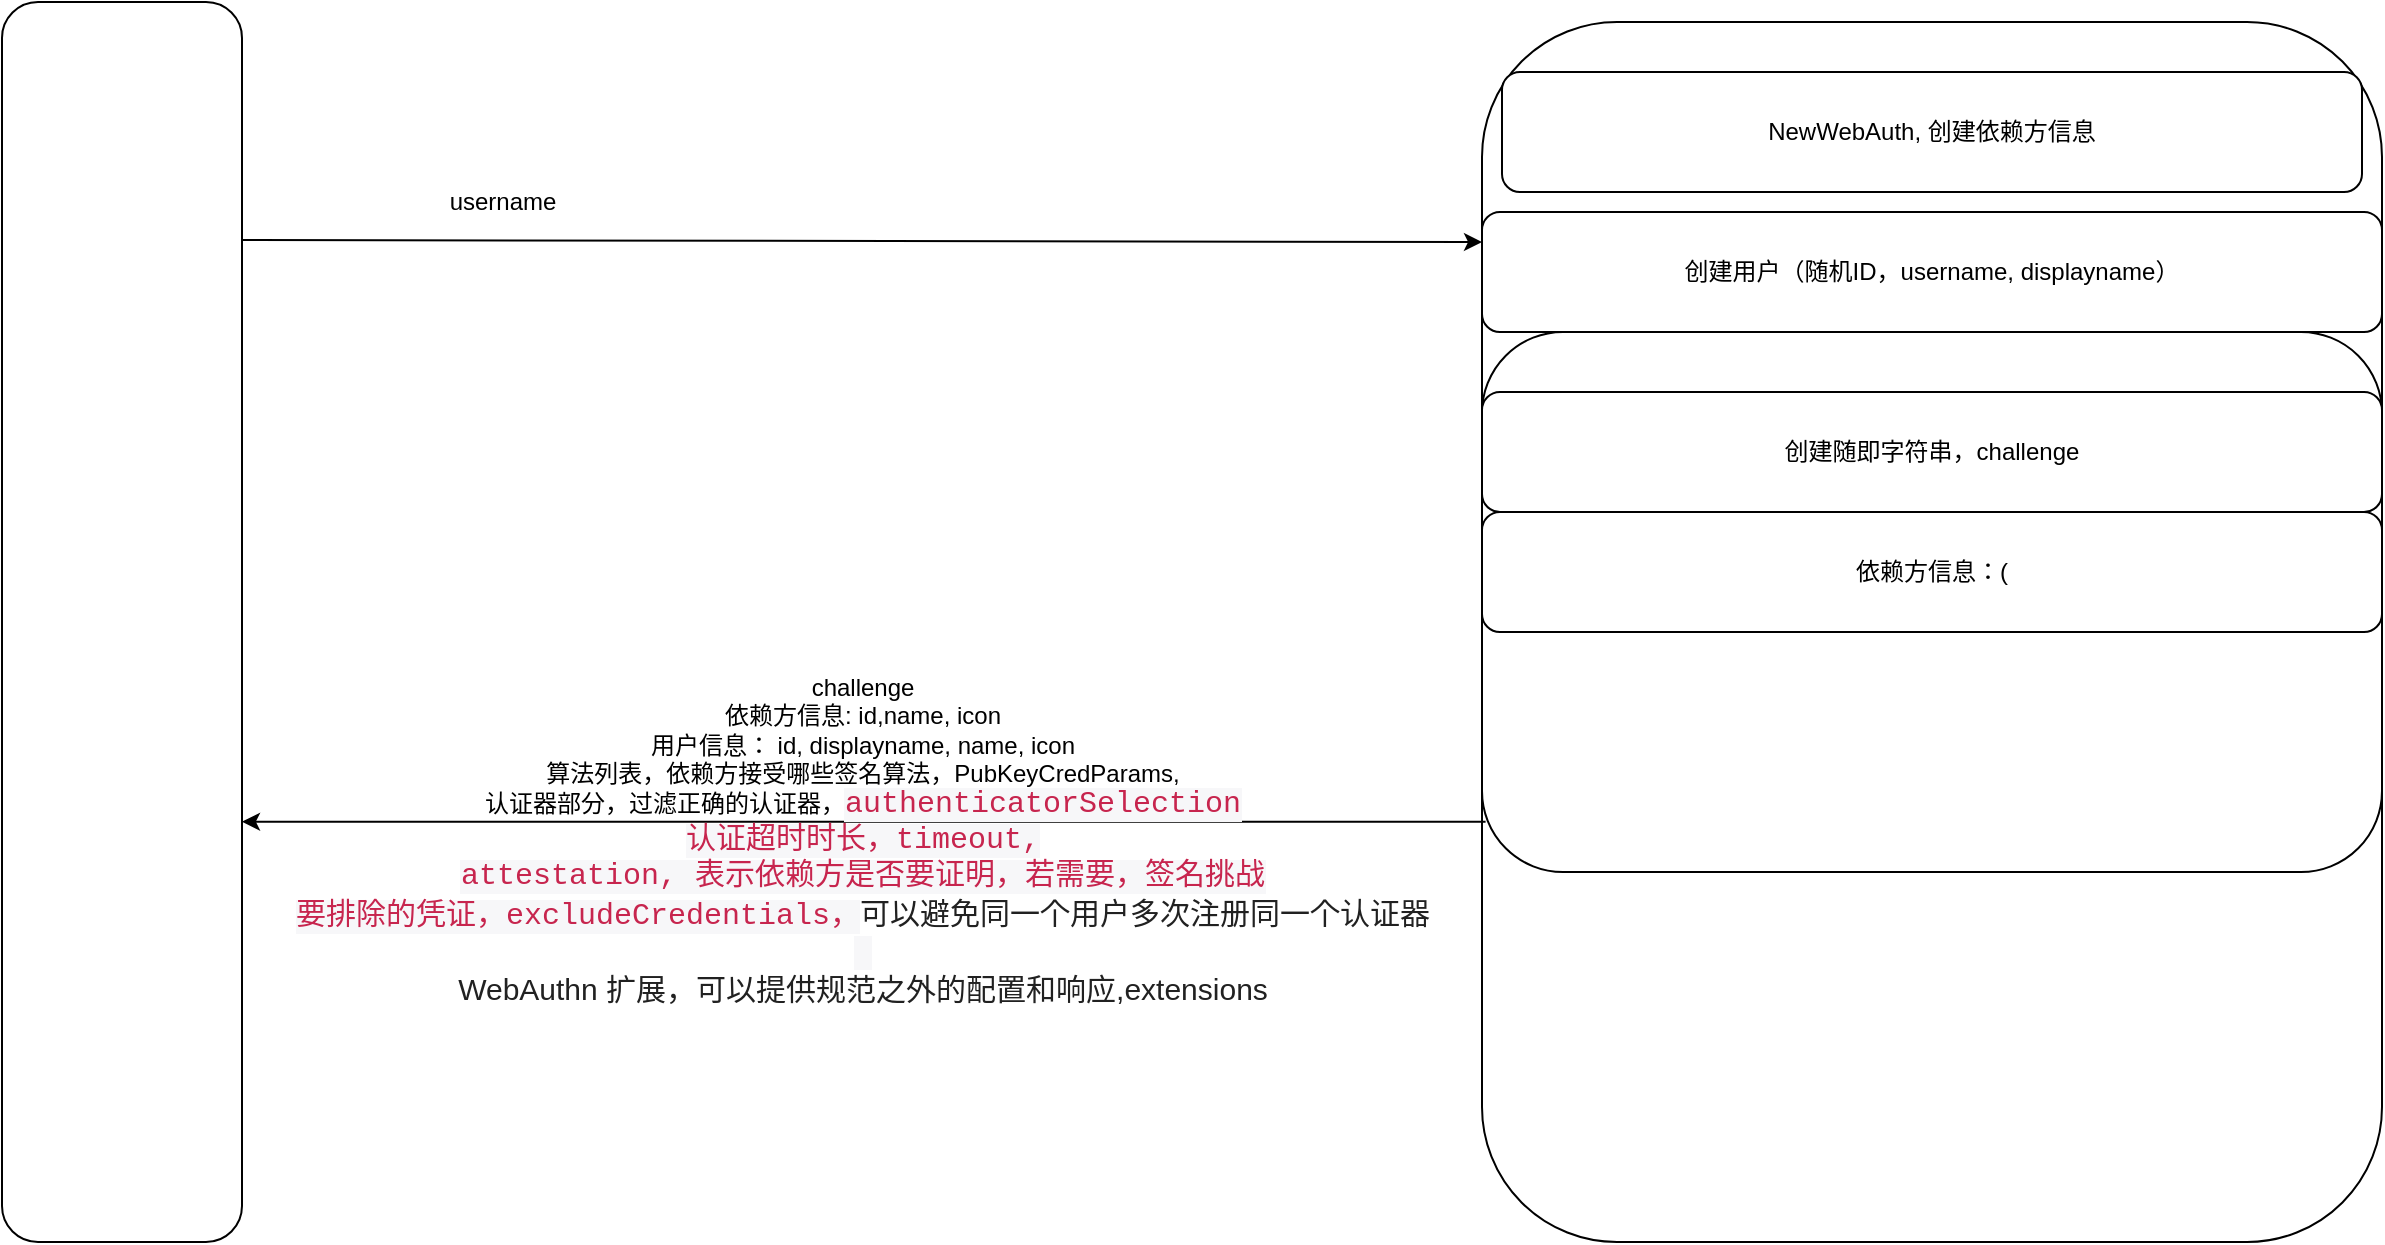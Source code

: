 <mxfile version="14.7.7" type="github">
  <diagram id="6hoWa6Lv_eCr7oknsDba" name="Page-1">
    <mxGraphModel dx="2061" dy="1160" grid="1" gridSize="10" guides="1" tooltips="1" connect="1" arrows="1" fold="1" page="1" pageScale="1" pageWidth="827" pageHeight="1169" math="0" shadow="0">
      <root>
        <mxCell id="0" />
        <mxCell id="1" parent="0" />
        <mxCell id="vvcvrpUPGI63nnQzQDR0-1" value="" style="rounded=1;whiteSpace=wrap;html=1;" vertex="1" parent="1">
          <mxGeometry x="310" y="260" width="120" height="620" as="geometry" />
        </mxCell>
        <mxCell id="vvcvrpUPGI63nnQzQDR0-2" value="" style="rounded=1;whiteSpace=wrap;html=1;" vertex="1" parent="1">
          <mxGeometry x="1050" y="270" width="450" height="610" as="geometry" />
        </mxCell>
        <mxCell id="vvcvrpUPGI63nnQzQDR0-3" value="" style="endArrow=classic;html=1;entryX=0;entryY=0.25;entryDx=0;entryDy=0;" edge="1" parent="1" target="vvcvrpUPGI63nnQzQDR0-5">
          <mxGeometry width="50" height="50" relative="1" as="geometry">
            <mxPoint x="430" y="379" as="sourcePoint" />
            <mxPoint x="750" y="379" as="targetPoint" />
          </mxGeometry>
        </mxCell>
        <mxCell id="vvcvrpUPGI63nnQzQDR0-4" value="username" style="text;html=1;align=center;verticalAlign=middle;resizable=0;points=[];autosize=1;strokeColor=none;" vertex="1" parent="1">
          <mxGeometry x="515" y="350" width="90" height="20" as="geometry" />
        </mxCell>
        <mxCell id="vvcvrpUPGI63nnQzQDR0-5" value="创建用户（随机ID，username, displayname）" style="rounded=1;whiteSpace=wrap;html=1;" vertex="1" parent="1">
          <mxGeometry x="1050" y="365" width="450" height="60" as="geometry" />
        </mxCell>
        <mxCell id="vvcvrpUPGI63nnQzQDR0-6" value="" style="rounded=1;whiteSpace=wrap;html=1;" vertex="1" parent="1">
          <mxGeometry x="1050" y="425" width="450" height="270" as="geometry" />
        </mxCell>
        <mxCell id="vvcvrpUPGI63nnQzQDR0-7" value="创建随即字符串，challenge" style="rounded=1;whiteSpace=wrap;html=1;" vertex="1" parent="1">
          <mxGeometry x="1050" y="455" width="450" height="60" as="geometry" />
        </mxCell>
        <mxCell id="vvcvrpUPGI63nnQzQDR0-9" value="NewWebAuth, 创建依赖方信息" style="rounded=1;whiteSpace=wrap;html=1;" vertex="1" parent="1">
          <mxGeometry x="1060" y="295" width="430" height="60" as="geometry" />
        </mxCell>
        <mxCell id="vvcvrpUPGI63nnQzQDR0-10" value="依赖方信息：(" style="rounded=1;whiteSpace=wrap;html=1;" vertex="1" parent="1">
          <mxGeometry x="1050" y="515" width="450" height="60" as="geometry" />
        </mxCell>
        <mxCell id="vvcvrpUPGI63nnQzQDR0-11" value="" style="endArrow=classic;html=1;entryX=1;entryY=0.661;entryDx=0;entryDy=0;entryPerimeter=0;exitX=0.004;exitY=0.907;exitDx=0;exitDy=0;exitPerimeter=0;" edge="1" parent="1" source="vvcvrpUPGI63nnQzQDR0-6" target="vvcvrpUPGI63nnQzQDR0-1">
          <mxGeometry width="50" height="50" relative="1" as="geometry">
            <mxPoint x="670" y="590" as="sourcePoint" />
            <mxPoint x="720" y="540" as="targetPoint" />
          </mxGeometry>
        </mxCell>
        <mxCell id="vvcvrpUPGI63nnQzQDR0-12" value="challenge&lt;br&gt;依赖方信息: id,name, icon&lt;br&gt;用户信息： id, displayname, name, icon&lt;br&gt;算法列表，依赖方接受哪些签名算法，PubKeyCredParams,&lt;br&gt;认证器部分，过滤正确的认证器，&lt;span style=&quot;color: rgb(199 , 37 , 78) ; font-family: &amp;#34;consolas&amp;#34; , &amp;#34;courier&amp;#34; , &amp;#34;courier new&amp;#34; , monospace ; font-size: 15px ; text-align: left ; background-color: rgb(247 , 247 , 249)&quot;&gt;authenticatorSelection&lt;br&gt;认证超时时长，timeout,&lt;br&gt;&lt;/span&gt;&lt;span style=&quot;color: rgb(199 , 37 , 78) ; font-family: &amp;#34;consolas&amp;#34; , &amp;#34;courier&amp;#34; , &amp;#34;courier new&amp;#34; , monospace ; font-size: 15px ; text-align: left ; background-color: rgb(247 , 247 , 249)&quot;&gt;attestation, 表示依赖方是否要证明，若需要，签名挑战&lt;br&gt;&lt;/span&gt;&lt;span style=&quot;color: rgb(199 , 37 , 78) ; font-family: &amp;#34;consolas&amp;#34; , &amp;#34;courier&amp;#34; , &amp;#34;courier new&amp;#34; , monospace ; font-size: 15px ; text-align: left ; background-color: rgb(247 , 247 , 249)&quot;&gt;要排除的凭证，excludeCredentials，&lt;/span&gt;&lt;span style=&quot;color: rgba(0 , 0 , 0 , 0.87) ; font-family: , &amp;#34;noto sans&amp;#34; , &amp;#34;helvetica neue&amp;#34; , &amp;#34;helvetica&amp;#34; , &amp;#34;nimbus sans l&amp;#34; , &amp;#34;arial&amp;#34; , &amp;#34;liberation sans&amp;#34; , &amp;#34;pingfang sc&amp;#34; , &amp;#34;hiragino sans gb&amp;#34; , &amp;#34;noto sans cjk sc&amp;#34; , &amp;#34;source han sans sc&amp;#34; , &amp;#34;source han sans cn&amp;#34; , &amp;#34;microsoft yahei&amp;#34; , &amp;#34;wenquanyi micro hei&amp;#34; , &amp;#34;wenquanyi zen hei&amp;#34; , &amp;#34;st heiti&amp;#34; , &amp;#34;simhei&amp;#34; , &amp;#34;wenquanyi zen hei sharp&amp;#34; , sans-serif ; font-size: 15px ; text-align: left ; background-color: rgb(255 , 255 , 255)&quot;&gt;可以避免同一个用户多次注册同一个认证器&lt;/span&gt;&lt;span style=&quot;color: rgb(199 , 37 , 78) ; font-family: &amp;#34;consolas&amp;#34; , &amp;#34;courier&amp;#34; , &amp;#34;courier new&amp;#34; , monospace ; font-size: 15px ; text-align: left ; background-color: rgb(247 , 247 , 249)&quot;&gt;&lt;br&gt;&lt;/span&gt;&lt;span style=&quot;color: rgb(199 , 37 , 78) ; font-family: &amp;#34;consolas&amp;#34; , &amp;#34;courier&amp;#34; , &amp;#34;courier new&amp;#34; , monospace ; font-size: 15px ; text-align: left ; background-color: rgb(247 , 247 , 249)&quot;&gt;&amp;nbsp;&lt;br&gt;&lt;/span&gt;&lt;span style=&quot;color: rgba(0 , 0 , 0 , 0.87) ; font-family: , &amp;#34;noto sans&amp;#34; , &amp;#34;helvetica neue&amp;#34; , &amp;#34;helvetica&amp;#34; , &amp;#34;nimbus sans l&amp;#34; , &amp;#34;arial&amp;#34; , &amp;#34;liberation sans&amp;#34; , &amp;#34;pingfang sc&amp;#34; , &amp;#34;hiragino sans gb&amp;#34; , &amp;#34;noto sans cjk sc&amp;#34; , &amp;#34;source han sans sc&amp;#34; , &amp;#34;source han sans cn&amp;#34; , &amp;#34;microsoft yahei&amp;#34; , &amp;#34;wenquanyi micro hei&amp;#34; , &amp;#34;wenquanyi zen hei&amp;#34; , &amp;#34;st heiti&amp;#34; , &amp;#34;simhei&amp;#34; , &amp;#34;wenquanyi zen hei sharp&amp;#34; , sans-serif ; font-size: 15px ; text-align: left ; background-color: rgb(255 , 255 , 255)&quot;&gt;WebAuthn 扩展，可以提供规范之外的配置和响应,extensions&lt;/span&gt;&lt;span style=&quot;color: rgb(199 , 37 , 78) ; font-family: &amp;#34;consolas&amp;#34; , &amp;#34;courier&amp;#34; , &amp;#34;courier new&amp;#34; , monospace ; font-size: 15px ; text-align: left ; background-color: rgb(247 , 247 , 249)&quot;&gt;&lt;br&gt;&lt;/span&gt;" style="text;html=1;align=center;verticalAlign=middle;resizable=0;points=[];autosize=1;strokeColor=none;" vertex="1" parent="1">
          <mxGeometry x="430" y="605" width="620" height="150" as="geometry" />
        </mxCell>
      </root>
    </mxGraphModel>
  </diagram>
</mxfile>
